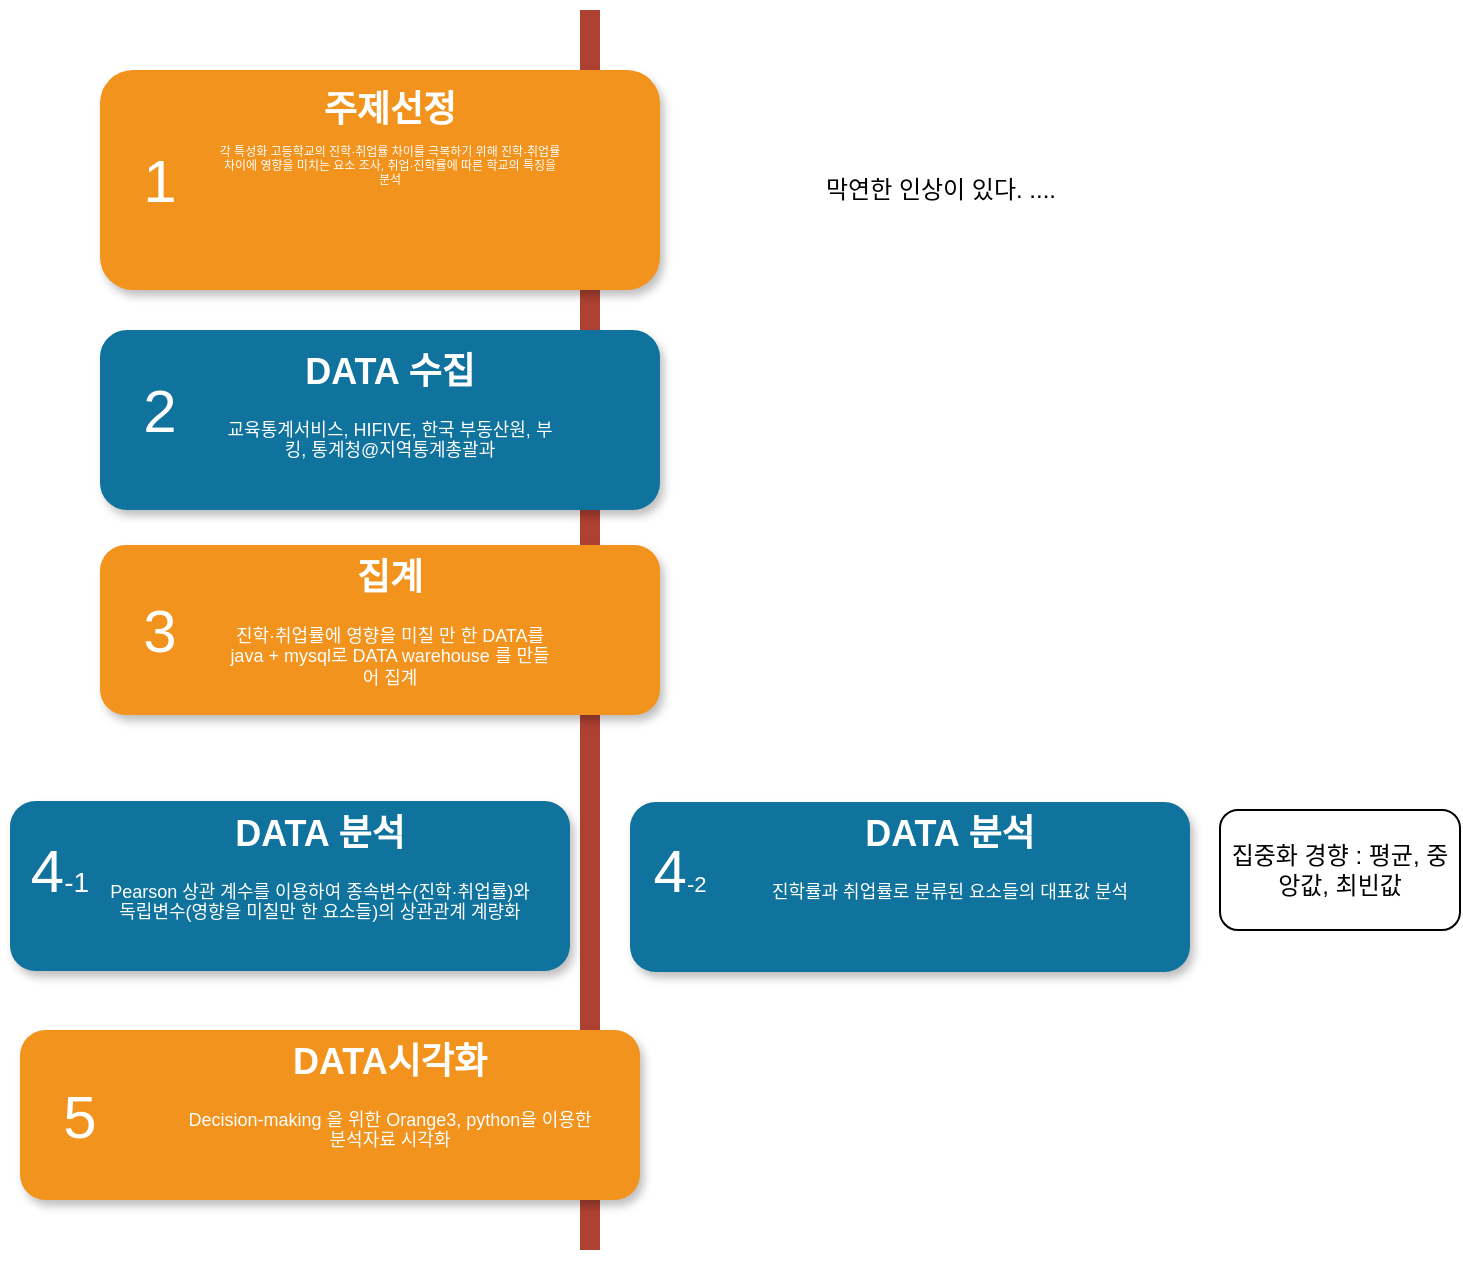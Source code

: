 <mxfile pages="2">
    <diagram name="Page-1" id="fbcf5db9-b524-4cd4-e4f3-379dc89c3999">
        <mxGraphModel dx="1118" dy="779" grid="1" gridSize="10" guides="1" tooltips="1" connect="1" arrows="1" fold="1" page="1" pageScale="1" pageWidth="850" pageHeight="1100" background="none" math="0" shadow="0">
            <root>
                <mxCell id="0"/>
                <mxCell id="1" parent="0"/>
                <mxCell id="2a0f93b5c73ef8e7-1" value="" style="line;strokeWidth=10;direction=south;html=1;fillColor=none;fontSize=13;fontColor=#000000;align=center;strokeColor=#AE4132;" parent="1" vertex="1">
                    <mxGeometry x="360" y="80" width="10" height="620" as="geometry"/>
                </mxCell>
                <mxCell id="2a0f93b5c73ef8e7-2" value="" style="rounded=1;whiteSpace=wrap;html=1;strokeColor=none;strokeWidth=1;fillColor=#F2931E;fontSize=13;fontColor=#FFFFFF;align=center;gradientColor=none;gradientDirection=east;verticalAlign=top;shadow=1;" parent="1" vertex="1">
                    <mxGeometry x="120" y="110" width="280" height="110" as="geometry"/>
                </mxCell>
                <mxCell id="2a0f93b5c73ef8e7-3" value="1" style="text;html=1;strokeColor=none;fillColor=none;align=center;verticalAlign=middle;whiteSpace=wrap;fontSize=30;fontColor=#FFFFFF;" parent="1" vertex="1">
                    <mxGeometry x="130" y="155" width="40" height="20" as="geometry"/>
                </mxCell>
                <mxCell id="2a0f93b5c73ef8e7-4" value="" style="rounded=1;whiteSpace=wrap;html=1;strokeColor=none;strokeWidth=1;fillColor=#10739E;fontSize=13;fontColor=#FFFFFF;align=center;gradientColor=none;gradientDirection=east;verticalAlign=top;shadow=1;" parent="1" vertex="1">
                    <mxGeometry x="120" y="240" width="280" height="90" as="geometry"/>
                </mxCell>
                <mxCell id="2a0f93b5c73ef8e7-5" value="2" style="text;html=1;strokeColor=none;fillColor=none;align=center;verticalAlign=middle;whiteSpace=wrap;fontSize=30;fontColor=#FFFFFF;" parent="1" vertex="1">
                    <mxGeometry x="130" y="270" width="40" height="20" as="geometry"/>
                </mxCell>
                <mxCell id="2a0f93b5c73ef8e7-6" value="" style="rounded=1;whiteSpace=wrap;html=1;strokeColor=none;strokeWidth=1;fillColor=#F2931E;fontSize=13;fontColor=#FFFFFF;align=center;gradientColor=none;gradientDirection=east;verticalAlign=top;shadow=1;" parent="1" vertex="1">
                    <mxGeometry x="120" y="347.5" width="280" height="85" as="geometry"/>
                </mxCell>
                <mxCell id="2a0f93b5c73ef8e7-7" value="3" style="text;html=1;strokeColor=none;fillColor=none;align=center;verticalAlign=middle;whiteSpace=wrap;fontSize=30;fontColor=#FFFFFF;" parent="1" vertex="1">
                    <mxGeometry x="130" y="380" width="40" height="20" as="geometry"/>
                </mxCell>
                <mxCell id="2a0f93b5c73ef8e7-8" value="" style="rounded=1;whiteSpace=wrap;html=1;strokeColor=none;strokeWidth=1;fillColor=#10739E;fontSize=13;fontColor=#FFFFFF;align=center;gradientColor=none;gradientDirection=east;verticalAlign=top;shadow=1;" parent="1" vertex="1">
                    <mxGeometry x="385" y="476" width="280" height="85" as="geometry"/>
                </mxCell>
                <mxCell id="2a0f93b5c73ef8e7-9" value="4&lt;font style=&quot;font-size: 11px&quot;&gt;-2&lt;/font&gt;" style="text;html=1;strokeColor=none;fillColor=none;align=center;verticalAlign=middle;whiteSpace=wrap;fontSize=30;fontColor=#FFFFFF;" parent="1" vertex="1">
                    <mxGeometry x="390" y="500" width="40" height="20" as="geometry"/>
                </mxCell>
                <mxCell id="2a0f93b5c73ef8e7-10" value="" style="rounded=1;whiteSpace=wrap;html=1;strokeColor=none;strokeWidth=1;fillColor=#F2931E;fontSize=13;fontColor=#FFFFFF;align=center;gradientColor=none;gradientDirection=east;verticalAlign=top;shadow=1;" parent="1" vertex="1">
                    <mxGeometry x="80" y="590" width="310" height="85" as="geometry"/>
                </mxCell>
                <mxCell id="2a0f93b5c73ef8e7-11" value="5" style="text;html=1;strokeColor=none;fillColor=none;align=center;verticalAlign=middle;whiteSpace=wrap;fontSize=30;fontColor=#FFFFFF;" parent="1" vertex="1">
                    <mxGeometry x="90" y="622.5" width="40" height="20" as="geometry"/>
                </mxCell>
                <mxCell id="2a0f93b5c73ef8e7-18" value="&lt;h1&gt;&lt;font style=&quot;font-size: 18px&quot;&gt;주제선정&lt;/font&gt;&lt;/h1&gt;&lt;p&gt;&lt;font style=&quot;font-size: 6px&quot;&gt;각 특성화 고등학교의 진학·취업률 차이를 극복하기 위해 진학·취업률 차이에 영향을 미치는 요소 조사, 취업·진학률에 따른 학교의 특징을 분석&lt;/font&gt;&lt;/p&gt;" style="text;html=1;spacing=5;spacingTop=-20;whiteSpace=wrap;overflow=hidden;strokeColor=none;strokeWidth=4;fillColor=none;gradientColor=#007FFF;fontSize=5;fontColor=#FFFFFF;align=center;" parent="1" vertex="1">
                    <mxGeometry x="175" y="123.25" width="180" height="83.5" as="geometry"/>
                </mxCell>
                <mxCell id="2a0f93b5c73ef8e7-19" value="&lt;h1&gt;DATA 수집&lt;/h1&gt;&lt;p&gt;교육통계서비스,&amp;nbsp;&lt;span&gt;HIFIVE,&amp;nbsp;&lt;/span&gt;&lt;span&gt;한국 부동산원,&amp;nbsp;&lt;/span&gt;&lt;span&gt;부킹,&amp;nbsp;&lt;/span&gt;&lt;span&gt;통계청@지역통계총괄과&lt;/span&gt;&lt;/p&gt;" style="text;html=1;spacing=5;spacingTop=-20;whiteSpace=wrap;overflow=hidden;strokeColor=none;strokeWidth=4;fillColor=none;gradientColor=#007FFF;fontSize=9;fontColor=#FFFFFF;align=center;" parent="1" vertex="1">
                    <mxGeometry x="175" y="248.75" width="180" height="72.5" as="geometry"/>
                </mxCell>
                <mxCell id="2a0f93b5c73ef8e7-20" value="&lt;h1&gt;집계&lt;/h1&gt;&lt;p&gt;진학·취업률에 영향을 미칠 만 한 DATA를 java&lt;span&gt;&amp;nbsp;+ mysql로 DATA warehouse 를 만들어 집계&lt;/span&gt;&lt;/p&gt;" style="text;html=1;spacing=5;spacingTop=-20;whiteSpace=wrap;overflow=hidden;strokeColor=none;strokeWidth=4;fillColor=none;gradientColor=#007FFF;fontSize=9;fontColor=#FFFFFF;align=center;" parent="1" vertex="1">
                    <mxGeometry x="180" y="351.5" width="170" height="77" as="geometry"/>
                </mxCell>
                <mxCell id="2a0f93b5c73ef8e7-21" value="&lt;h1&gt;DATA 분석&lt;/h1&gt;&lt;p&gt;진학률과 취업률로 분류된 요소들의&amp;nbsp;&lt;span&gt;대표값 분석&lt;/span&gt;&lt;/p&gt;" style="text;html=1;spacing=5;spacingTop=-20;whiteSpace=wrap;overflow=hidden;strokeColor=none;strokeWidth=4;fillColor=none;gradientColor=#007FFF;fontSize=9;fontColor=#FFFFFF;align=center;" parent="1" vertex="1">
                    <mxGeometry x="430" y="479.5" width="230" height="77" as="geometry"/>
                </mxCell>
                <mxCell id="2a0f93b5c73ef8e7-22" value="&lt;h1&gt;DATA시각화&lt;/h1&gt;&lt;div&gt;Decision-making 을 위한 Orange3, python을 이용한 분석자료 시각화&lt;/div&gt;" style="text;html=1;spacing=5;spacingTop=-20;whiteSpace=wrap;overflow=hidden;strokeColor=none;strokeWidth=4;fillColor=none;gradientColor=#007FFF;fontSize=9;fontColor=#FFFFFF;align=center;" parent="1" vertex="1">
                    <mxGeometry x="160" y="594" width="210" height="77" as="geometry"/>
                </mxCell>
                <mxCell id="mlhQJHXakP10aqOgQbDr-1" value="" style="rounded=1;whiteSpace=wrap;html=1;strokeColor=none;strokeWidth=1;fillColor=#10739E;fontSize=13;fontColor=#FFFFFF;align=center;gradientColor=none;gradientDirection=east;verticalAlign=top;shadow=1;" parent="1" vertex="1">
                    <mxGeometry x="75" y="475.5" width="280" height="85" as="geometry"/>
                </mxCell>
                <mxCell id="mlhQJHXakP10aqOgQbDr-2" value="4&lt;font style=&quot;font-size: 14px&quot;&gt;-1&lt;/font&gt;" style="text;html=1;strokeColor=none;fillColor=none;align=center;verticalAlign=middle;whiteSpace=wrap;fontSize=30;fontColor=#FFFFFF;" parent="1" vertex="1">
                    <mxGeometry x="70" y="500" width="60" height="20" as="geometry"/>
                </mxCell>
                <mxCell id="mlhQJHXakP10aqOgQbDr-3" value="&lt;h1&gt;DATA 분석&lt;/h1&gt;&lt;p&gt;Pearson 상관 계수를 이용하여 종속변수(진학·취업률)와 독립변수(영향을 미칠만 한 요소들)의 상관관계 계량화&lt;/p&gt;" style="text;html=1;spacing=5;spacingTop=-20;whiteSpace=wrap;overflow=hidden;strokeColor=none;strokeWidth=4;fillColor=none;gradientColor=#007FFF;fontSize=9;fontColor=#FFFFFF;align=center;" parent="1" vertex="1">
                    <mxGeometry x="120" y="479.5" width="220" height="77" as="geometry"/>
                </mxCell>
                <mxCell id="mlhQJHXakP10aqOgQbDr-4" value="막연한 인상이 있다. ...." style="text;html=1;align=center;verticalAlign=middle;resizable=0;points=[];autosize=1;strokeColor=none;" parent="1" vertex="1">
                    <mxGeometry x="470" y="160" width="140" height="20" as="geometry"/>
                </mxCell>
                <mxCell id="mlhQJHXakP10aqOgQbDr-5" value="집중화 경향 : 평균, 중앙값, 최빈값" style="rounded=1;whiteSpace=wrap;html=1;" parent="1" vertex="1">
                    <mxGeometry x="680" y="480" width="120" height="60" as="geometry"/>
                </mxCell>
            </root>
        </mxGraphModel>
    </diagram>
    <diagram id="TZplxgLvdQztWX21CHD0" name="Page-2">
        <mxGraphModel dx="1759" dy="1633" grid="1" gridSize="10" guides="1" tooltips="1" connect="1" arrows="1" fold="1" page="1" pageScale="1" pageWidth="827" pageHeight="1169" math="0" shadow="0">
            <root>
                <mxCell id="HBBztgNymXZgD_4XfBUL-0"/>
                <mxCell id="HBBztgNymXZgD_4XfBUL-1" parent="HBBztgNymXZgD_4XfBUL-0"/>
                <mxCell id="HBBztgNymXZgD_4XfBUL-2" value="목차" style="text;html=1;align=center;verticalAlign=middle;resizable=0;points=[];autosize=1;strokeColor=#B09500;shadow=1;fillColor=#e3c800;fontColor=#000000;" parent="HBBztgNymXZgD_4XfBUL-1" vertex="1">
                    <mxGeometry x="70" y="-1139" width="40" height="20" as="geometry"/>
                </mxCell>
                <mxCell id="5MRgUuCNfdM5i_YYItIs-13" value="" style="edgeStyle=orthogonalEdgeStyle;rounded=0;orthogonalLoop=1;jettySize=auto;html=1;shadow=1;fillColor=#e3c800;strokeColor=#B09500;fontColor=#000000;" parent="HBBztgNymXZgD_4XfBUL-1" source="HBBztgNymXZgD_4XfBUL-3" target="5MRgUuCNfdM5i_YYItIs-3" edge="1">
                    <mxGeometry relative="1" as="geometry"/>
                </mxCell>
                <mxCell id="HBBztgNymXZgD_4XfBUL-3" value="특성화 고등학교를 다니는 학생이다 보니 특성화 고등학교에는 취업률과 진학률에 따른 서열이 존재함을 막연하게 느꼈다. 평준화된 교육을 지향하는 교육 정책에 반한다 생각했다.&lt;br&gt;&amp;nbsp;구체적으로 어떤 요소들이 특성화 고등학교의 서열(취업·진학률)에 영향을 미치는지 조사했다.&amp;nbsp;" style="whiteSpace=wrap;html=1;shadow=1;fillColor=#e3c800;strokeColor=#B09500;fontColor=#000000;" parent="HBBztgNymXZgD_4XfBUL-1" vertex="1">
                    <mxGeometry x="325" y="-1069" width="340" height="120" as="geometry"/>
                </mxCell>
                <mxCell id="4U7kLxwrX30E1wYsaR13-0" value="막연한 인상" style="text;html=1;align=center;verticalAlign=middle;resizable=0;points=[];autosize=1;strokeColor=#B09500;shadow=1;fillColor=#e3c800;fontColor=#000000;" parent="HBBztgNymXZgD_4XfBUL-1" vertex="1">
                    <mxGeometry x="50" y="-1069" width="80" height="20" as="geometry"/>
                </mxCell>
                <mxCell id="5MRgUuCNfdM5i_YYItIs-0" value="숫자로 표현하고 살펴보기" style="text;html=1;align=center;verticalAlign=middle;resizable=0;points=[];autosize=1;strokeColor=#B09500;shadow=1;fillColor=#e3c800;fontColor=#000000;" parent="HBBztgNymXZgD_4XfBUL-1" vertex="1">
                    <mxGeometry x="10" y="-689" width="150" height="20" as="geometry"/>
                </mxCell>
                <mxCell id="5MRgUuCNfdM5i_YYItIs-1" value="숫자가 막연한 인상을 뒷받침하고 있음을 인식" style="text;html=1;align=center;verticalAlign=middle;resizable=0;points=[];autosize=1;strokeColor=#B09500;shadow=1;fillColor=#e3c800;fontColor=#000000;" parent="HBBztgNymXZgD_4XfBUL-1" vertex="1">
                    <mxGeometry x="-220" y="-389" width="260" height="20" as="geometry"/>
                </mxCell>
                <mxCell id="5MRgUuCNfdM5i_YYItIs-2" value="3단계를 검증하기위한 통계학을 이용" style="text;html=1;align=center;verticalAlign=middle;resizable=0;points=[];autosize=1;strokeColor=#B09500;shadow=1;fillColor=#e3c800;fontColor=#000000;" parent="HBBztgNymXZgD_4XfBUL-1" vertex="1">
                    <mxGeometry x="-160" y="-129" width="210" height="20" as="geometry"/>
                </mxCell>
                <mxCell id="5MRgUuCNfdM5i_YYItIs-14" value="" style="edgeStyle=orthogonalEdgeStyle;rounded=0;orthogonalLoop=1;jettySize=auto;html=1;shadow=1;fillColor=#e3c800;strokeColor=#B09500;fontColor=#000000;" parent="HBBztgNymXZgD_4XfBUL-1" source="5MRgUuCNfdM5i_YYItIs-3" target="5MRgUuCNfdM5i_YYItIs-5" edge="1">
                    <mxGeometry relative="1" as="geometry"/>
                </mxCell>
                <mxCell id="5MRgUuCNfdM5i_YYItIs-3" value="막연한 인상&lt;br&gt;&lt;br&gt;비싼동내(강남, 반포)에 있는 학교들은 진학률이 상승 할 것이다.&amp;nbsp;&lt;br&gt;부모의 소득수준이 높을 수록 진학률이 상승 할 것이다.&amp;nbsp;&lt;br&gt;집값이 가파르게 상승한 지역(강남, 송도, 다산 등)은 진학률이 상승 할 것이다.&amp;nbsp;&lt;br&gt;많은 경험을 해볼 수록 진학·취업률이 상승할 수록 취업·진학률이 상승 할 것이다.&amp;nbsp;&lt;br&gt;한 학과의 전문성있는 학교(학과가 적은) 학교일 수록 취업률이 상승 할 것이다.&amp;nbsp;&lt;br&gt;교지면적당 교실 수,&amp;nbsp; 취업·진학률이 상승 할 것이다.&amp;nbsp;&lt;br&gt;보직교사의 여성비가 높을 수록 진학률이 상승 할 것이다.&amp;nbsp;&lt;br&gt;학생의 전출비가 낮을 수록 진학률이 높을 것이다.&amp;nbsp;&lt;br&gt;학교기본정보(학생, 교사, (특별)교실, 교지면적)은 아무런 관계가 없을 것이다.&amp;nbsp;" style="whiteSpace=wrap;html=1;shadow=1;fillColor=#e3c800;strokeColor=#B09500;fontColor=#000000;" parent="HBBztgNymXZgD_4XfBUL-1" vertex="1">
                    <mxGeometry x="220" y="-909" width="550" height="170" as="geometry"/>
                </mxCell>
                <mxCell id="5MRgUuCNfdM5i_YYItIs-4" value="학력 데이터" style="text;html=1;align=center;verticalAlign=middle;resizable=0;points=[];autosize=1;strokeColor=#B09500;shadow=1;fillColor=#e3c800;fontColor=#000000;" parent="HBBztgNymXZgD_4XfBUL-1" vertex="1">
                    <mxGeometry x="800" y="-859" width="80" height="20" as="geometry"/>
                </mxCell>
                <mxCell id="5MRgUuCNfdM5i_YYItIs-15" style="edgeStyle=orthogonalEdgeStyle;rounded=0;orthogonalLoop=1;jettySize=auto;html=1;exitX=0.5;exitY=1;exitDx=0;exitDy=0;entryX=0.5;entryY=0;entryDx=0;entryDy=0;shadow=1;fillColor=#e3c800;strokeColor=#B09500;fontColor=#000000;" parent="HBBztgNymXZgD_4XfBUL-1" source="5MRgUuCNfdM5i_YYItIs-5" target="5MRgUuCNfdM5i_YYItIs-6" edge="1">
                    <mxGeometry relative="1" as="geometry"/>
                </mxCell>
                <mxCell id="5MRgUuCNfdM5i_YYItIs-16" style="edgeStyle=orthogonalEdgeStyle;rounded=0;orthogonalLoop=1;jettySize=auto;html=1;exitX=0.5;exitY=1;exitDx=0;exitDy=0;entryX=0.5;entryY=0;entryDx=0;entryDy=0;shadow=1;fillColor=#e3c800;strokeColor=#B09500;fontColor=#000000;" parent="HBBztgNymXZgD_4XfBUL-1" source="5MRgUuCNfdM5i_YYItIs-5" target="5MRgUuCNfdM5i_YYItIs-10" edge="1">
                    <mxGeometry relative="1" as="geometry"/>
                </mxCell>
                <mxCell id="5MRgUuCNfdM5i_YYItIs-5" value="데이터 수집&lt;br&gt;&lt;div&gt;교육통계연보(교육통계서비스),&lt;/div&gt;&lt;div&gt;초중고 학교도서관 및 공공도서관 현황(교육통계서비스),&lt;/div&gt;&lt;div&gt;HIFIVE 학교별 학과정보(HIFIVE),&lt;/div&gt;&lt;div&gt;월간_매매가격지수_종합(한국 부동산원),&amp;nbsp;&lt;/div&gt;&lt;div&gt;행정구별 부동산평당가(부킹),&amp;nbsp;&lt;/div&gt;&lt;div&gt;주택매매가격변동률(통계청@지역통계총괄과)&lt;/div&gt;&lt;div&gt;&lt;br&gt;&lt;/div&gt;&lt;div&gt;+ mysql 테이블 보여주기&lt;/div&gt;" style="whiteSpace=wrap;html=1;shadow=1;fillColor=#e3c800;strokeColor=#B09500;fontColor=#000000;" parent="HBBztgNymXZgD_4XfBUL-1" vertex="1">
                    <mxGeometry x="310" y="-689" width="370" height="200" as="geometry"/>
                </mxCell>
                <mxCell id="5MRgUuCNfdM5i_YYItIs-6" value="재수률과 진학률은 강한 음의 상관관계를 갖는다&lt;br&gt;진학률과 취업률은 강한 음의 상관관계를 갖는다&lt;br&gt;취업률과 학생 여교사 ratio는 유의미한 음의 상관관계를 갖는다&lt;br&gt;취업률과 전체 여교사 ratio는 유의미한 상관관계를 갖는다&lt;br&gt;+ 신기하게 알게된 점" style="whiteSpace=wrap;html=1;shadow=1;fillColor=#e3c800;strokeColor=#B09500;fontColor=#000000;" parent="HBBztgNymXZgD_4XfBUL-1" vertex="1">
                    <mxGeometry x="90" y="-419" width="370" height="140" as="geometry"/>
                </mxCell>
                <mxCell id="5MRgUuCNfdM5i_YYItIs-8" value="주관에서 객관으로" style="text;html=1;align=center;verticalAlign=middle;resizable=0;points=[];autosize=1;strokeColor=#B09500;shadow=1;fillColor=#e3c800;fontColor=#000000;" parent="HBBztgNymXZgD_4XfBUL-1" vertex="1">
                    <mxGeometry x="20" y="-619" width="110" height="20" as="geometry"/>
                </mxCell>
                <mxCell id="5MRgUuCNfdM5i_YYItIs-10" value="학교이름 keyWord 로 분석해보았다.&amp;nbsp;&lt;br&gt;" style="whiteSpace=wrap;html=1;shadow=1;fillColor=#e3c800;strokeColor=#B09500;fontColor=#000000;" parent="HBBztgNymXZgD_4XfBUL-1" vertex="1">
                    <mxGeometry x="570" y="-419" width="360" height="140" as="geometry"/>
                </mxCell>
                <mxCell id="5MRgUuCNfdM5i_YYItIs-12" style="edgeStyle=orthogonalEdgeStyle;rounded=0;orthogonalLoop=1;jettySize=auto;html=1;exitX=0.5;exitY=1;exitDx=0;exitDy=0;entryX=0.5;entryY=0;entryDx=0;entryDy=0;shadow=1;fillColor=#e3c800;strokeColor=#B09500;fontColor=#000000;" parent="HBBztgNymXZgD_4XfBUL-1" source="5MRgUuCNfdM5i_YYItIs-11" target="HBBztgNymXZgD_4XfBUL-3" edge="1">
                    <mxGeometry relative="1" as="geometry"/>
                </mxCell>
                <mxCell id="5MRgUuCNfdM5i_YYItIs-11" value="start" style="ellipse;whiteSpace=wrap;html=1;shadow=1;fillColor=#e3c800;strokeColor=#B09500;fontColor=#000000;" parent="HBBztgNymXZgD_4XfBUL-1" vertex="1">
                    <mxGeometry x="435" y="-1169" width="120" height="60" as="geometry"/>
                </mxCell>
            </root>
        </mxGraphModel>
    </diagram>
</mxfile>